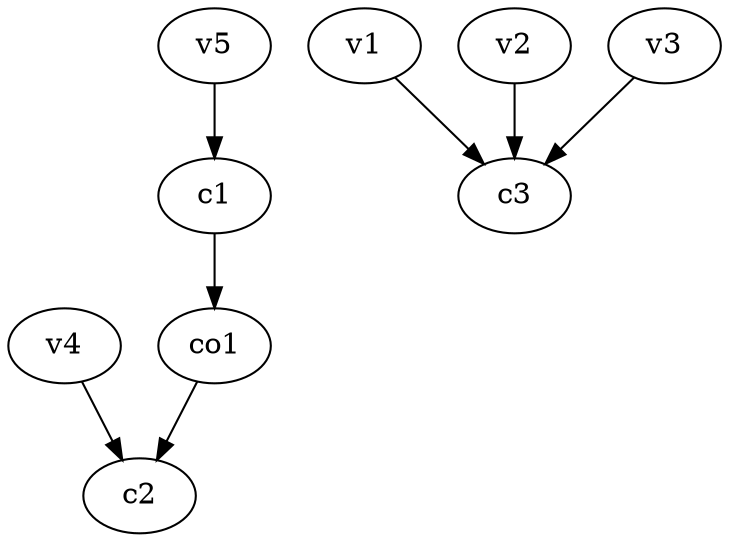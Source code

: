 strict digraph  {
c1;
c2;
c3;
v1;
v2;
v3;
v4;
v5;
co1;
c1 -> co1  [weight=1];
v1 -> c3  [weight=1];
v2 -> c3  [weight=1];
v3 -> c3  [weight=1];
v4 -> c2  [weight=1];
v5 -> c1  [weight=1];
co1 -> c2  [weight=1];
}

